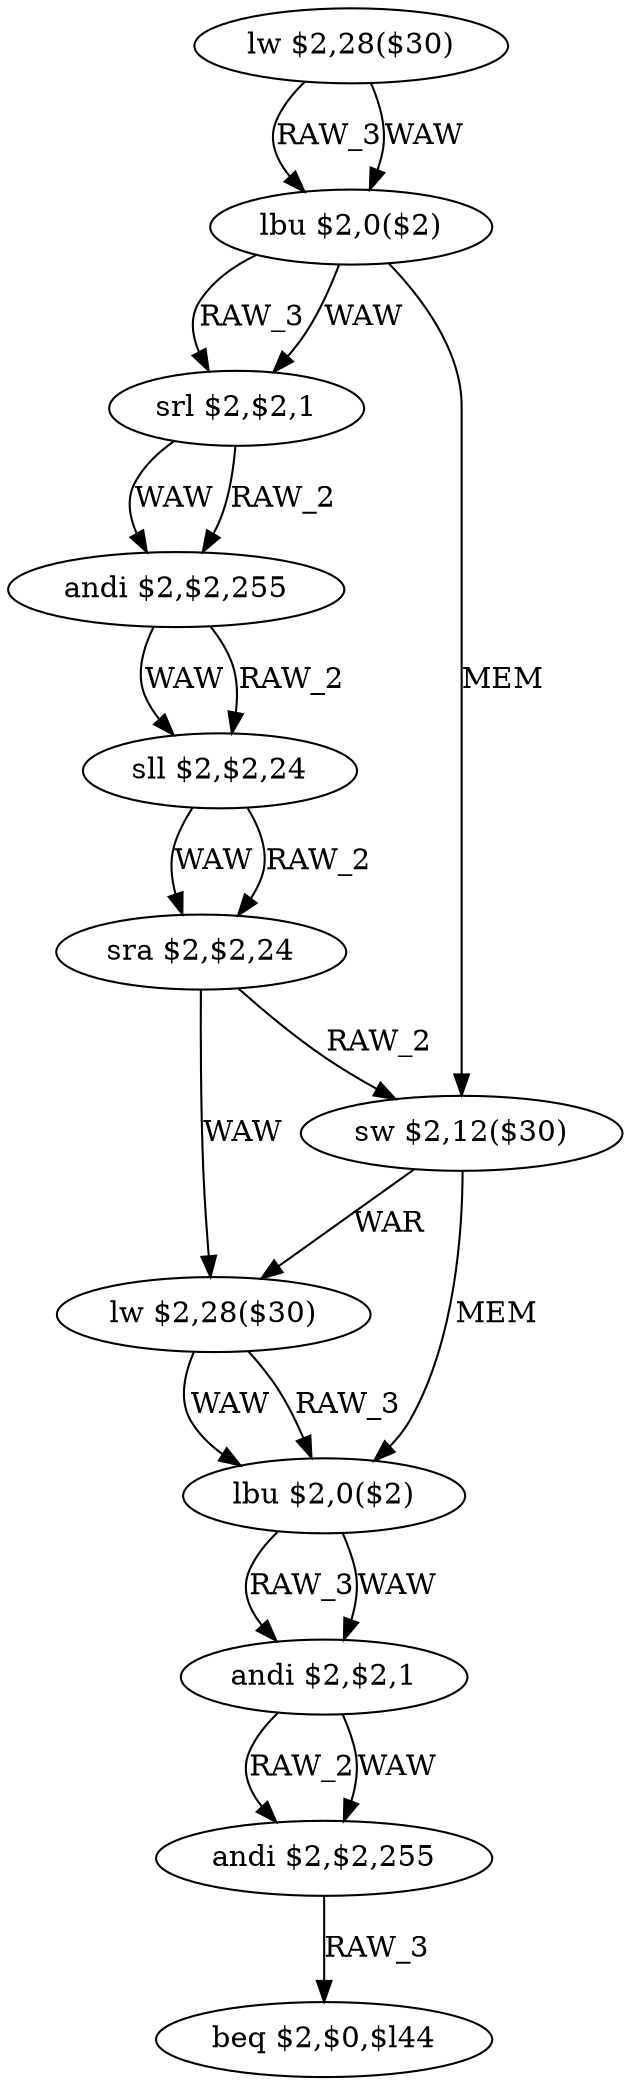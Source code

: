 digraph G1 {
node [shape = ellipse];
i0 [label = "lw $2,28($30)"] ;
i0 ->  i1 [label= "RAW_3"];
i0 ->  i1 [label= "WAW"];
i1 [label = "lbu $2,0($2)"] ;
i1 ->  i2 [label= "RAW_3"];
i1 ->  i2 [label= "WAW"];
i1 ->  i6 [label= "MEM"];
i2 [label = "srl $2,$2,1"] ;
i2 ->  i3 [label= "RAW_2"];
i2 ->  i3 [label= "WAW"];
i3 [label = "andi $2,$2,255"] ;
i3 ->  i4 [label= "RAW_2"];
i3 ->  i4 [label= "WAW"];
i4 [label = "sll $2,$2,24"] ;
i4 ->  i5 [label= "RAW_2"];
i4 ->  i5 [label= "WAW"];
i5 [label = "sra $2,$2,24"] ;
i5 ->  i6 [label= "RAW_2"];
i5 ->  i7 [label= "WAW"];
i6 [label = "sw $2,12($30)"] ;
i6 ->  i7 [label= "WAR"];
i6 ->  i8 [label= "MEM"];
i7 [label = "lw $2,28($30)"] ;
i7 ->  i8 [label= "RAW_3"];
i7 ->  i8 [label= "WAW"];
i8 [label = "lbu $2,0($2)"] ;
i8 ->  i9 [label= "RAW_3"];
i8 ->  i9 [label= "WAW"];
i9 [label = "andi $2,$2,1"] ;
i9 ->  i10 [label= "RAW_2"];
i9 ->  i10 [label= "WAW"];
i10 [label = "andi $2,$2,255"] ;
i10 ->  i11 [label= "RAW_3"];
i11 [label = "beq $2,$0,$l44"] ;
}
